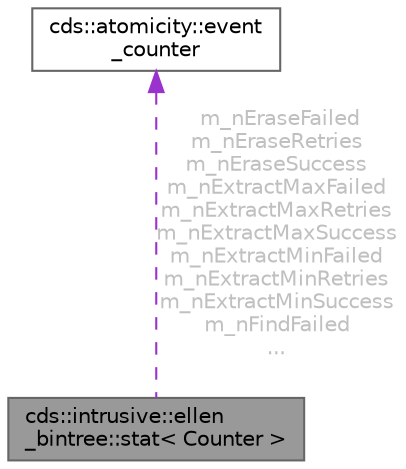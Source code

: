 digraph "cds::intrusive::ellen_bintree::stat&lt; Counter &gt;"
{
 // LATEX_PDF_SIZE
  bgcolor="transparent";
  edge [fontname=Helvetica,fontsize=10,labelfontname=Helvetica,labelfontsize=10];
  node [fontname=Helvetica,fontsize=10,shape=box,height=0.2,width=0.4];
  Node1 [id="Node000001",label="cds::intrusive::ellen\l_bintree::stat\< Counter \>",height=0.2,width=0.4,color="gray40", fillcolor="grey60", style="filled", fontcolor="black",tooltip="EllenBinTree internal statistics"];
  Node2 -> Node1 [id="edge1_Node000001_Node000002",dir="back",color="darkorchid3",style="dashed",tooltip=" ",label=" m_nEraseFailed\nm_nEraseRetries\nm_nEraseSuccess\nm_nExtractMaxFailed\nm_nExtractMaxRetries\nm_nExtractMaxSuccess\nm_nExtractMinFailed\nm_nExtractMinRetries\nm_nExtractMinSuccess\nm_nFindFailed\n...",fontcolor="grey" ];
  Node2 [id="Node000002",label="cds::atomicity::event\l_counter",height=0.2,width=0.4,color="gray40", fillcolor="white", style="filled",URL="$classcds_1_1atomicity_1_1event__counter.html",tooltip="Atomic event counter."];
}
